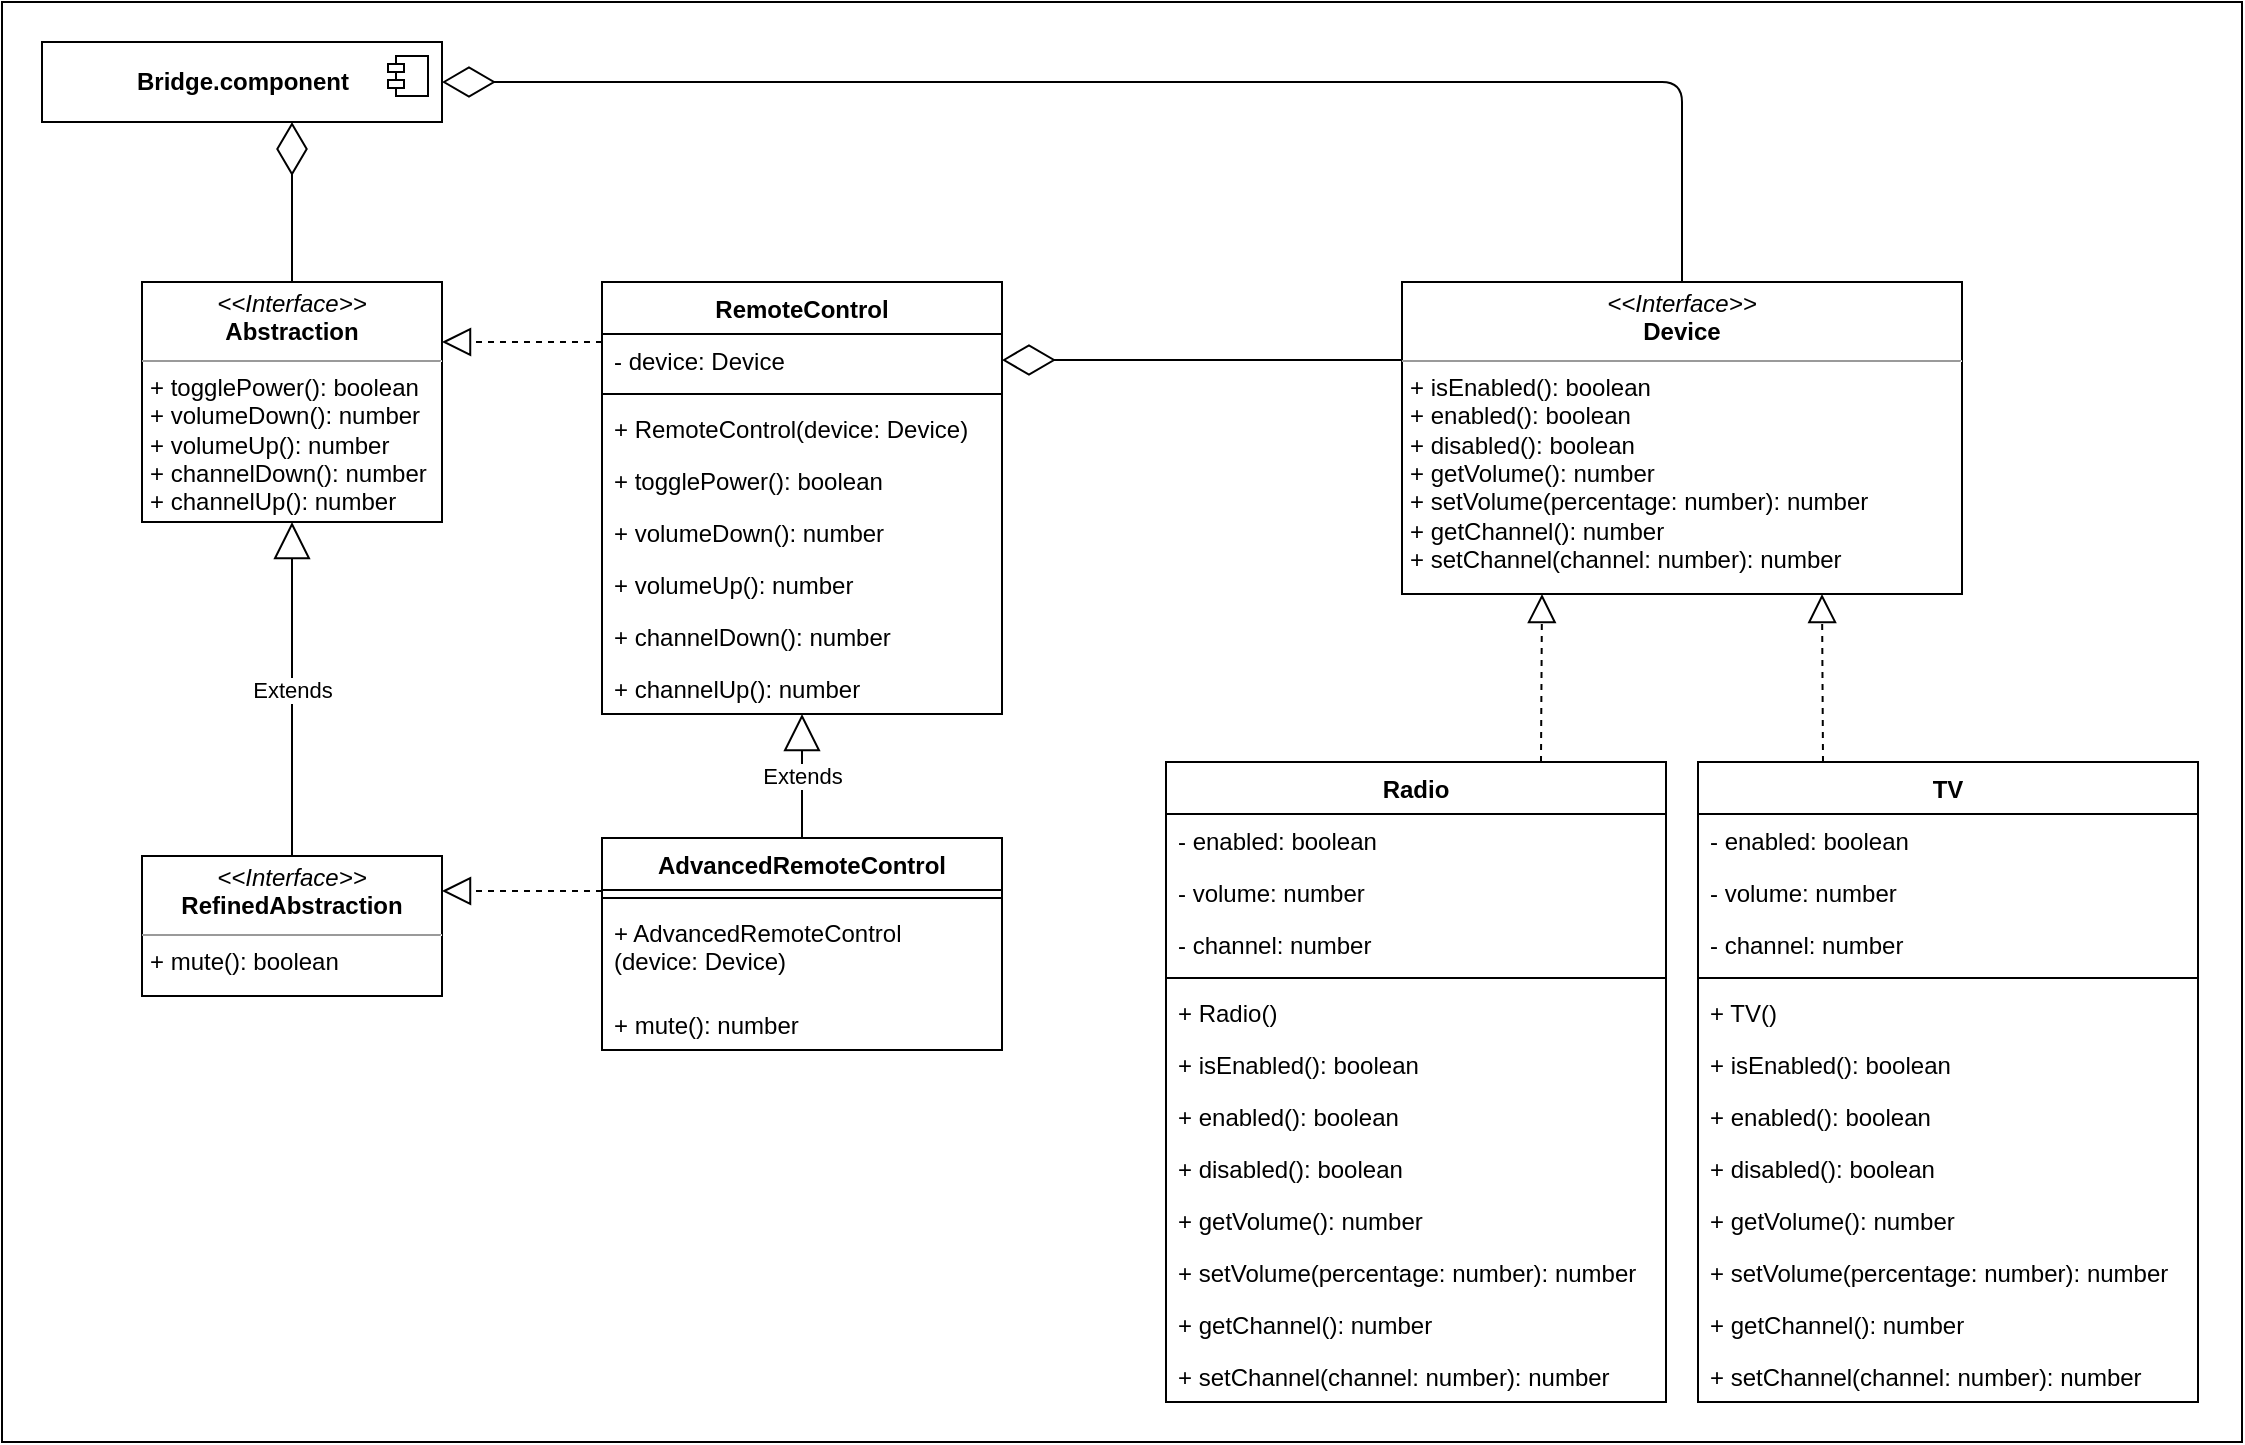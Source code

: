 <mxfile version="13.10.0" type="device"><diagram id="2FXh9ny4t444UZ994ZfJ" name="Page-1"><mxGraphModel dx="1441" dy="807" grid="1" gridSize="10" guides="1" tooltips="1" connect="1" arrows="1" fold="1" page="1" pageScale="1" pageWidth="827" pageHeight="1169" math="0" shadow="0"><root><mxCell id="0"/><mxCell id="1" parent="0"/><mxCell id="4IHpVcgJ2WoFDpqDdLAz-54" value="" style="rounded=0;whiteSpace=wrap;html=1;" vertex="1" parent="1"><mxGeometry x="20" y="60" width="1120" height="720" as="geometry"/></mxCell><mxCell id="4IHpVcgJ2WoFDpqDdLAz-1" value="Bridge.component" style="html=1;dropTarget=0;fontStyle=1" vertex="1" parent="1"><mxGeometry x="40" y="80" width="200" height="40" as="geometry"/></mxCell><mxCell id="4IHpVcgJ2WoFDpqDdLAz-2" value="" style="shape=module;jettyWidth=8;jettyHeight=4;" vertex="1" parent="4IHpVcgJ2WoFDpqDdLAz-1"><mxGeometry x="1" width="20" height="20" relative="1" as="geometry"><mxPoint x="-27" y="7" as="offset"/></mxGeometry></mxCell><mxCell id="4IHpVcgJ2WoFDpqDdLAz-3" value="&lt;p style=&quot;margin: 0px ; margin-top: 4px ; text-align: center&quot;&gt;&lt;i&gt;&amp;lt;&amp;lt;Interface&amp;gt;&amp;gt;&lt;/i&gt;&lt;br&gt;&lt;b&gt;Abstraction&lt;/b&gt;&lt;/p&gt;&lt;hr size=&quot;1&quot;&gt;&lt;p style=&quot;margin: 0px ; margin-left: 4px&quot;&gt;&lt;/p&gt;&lt;p style=&quot;margin: 0px ; margin-left: 4px&quot;&gt;+ togglePower(): boolean&lt;/p&gt;&lt;p style=&quot;margin: 0px ; margin-left: 4px&quot;&gt;+ volumeDown(): number&lt;/p&gt;&lt;p style=&quot;margin: 0px ; margin-left: 4px&quot;&gt;+ volumeUp(): number&lt;/p&gt;&lt;p style=&quot;margin: 0px ; margin-left: 4px&quot;&gt;+ channelDown(): number&lt;/p&gt;&lt;p style=&quot;margin: 0px ; margin-left: 4px&quot;&gt;+ channelUp(): number&lt;/p&gt;" style="verticalAlign=top;align=left;overflow=fill;fontSize=12;fontFamily=Helvetica;html=1;" vertex="1" parent="1"><mxGeometry x="90" y="200" width="150" height="120" as="geometry"/></mxCell><mxCell id="4IHpVcgJ2WoFDpqDdLAz-4" value="&lt;p style=&quot;margin: 0px ; margin-top: 4px ; text-align: center&quot;&gt;&lt;i&gt;&amp;lt;&amp;lt;Interface&amp;gt;&amp;gt;&lt;/i&gt;&lt;br&gt;&lt;b&gt;RefinedAbstraction&lt;/b&gt;&lt;/p&gt;&lt;hr size=&quot;1&quot;&gt;&lt;p style=&quot;margin: 0px ; margin-left: 4px&quot;&gt;&lt;/p&gt;&lt;p style=&quot;margin: 0px ; margin-left: 4px&quot;&gt;+ mute(): boolean&lt;/p&gt;" style="verticalAlign=top;align=left;overflow=fill;fontSize=12;fontFamily=Helvetica;html=1;" vertex="1" parent="1"><mxGeometry x="90" y="487" width="150" height="70" as="geometry"/></mxCell><mxCell id="4IHpVcgJ2WoFDpqDdLAz-5" value="Extends" style="endArrow=block;endSize=16;endFill=0;html=1;entryX=0.5;entryY=1;entryDx=0;entryDy=0;exitX=0.5;exitY=0;exitDx=0;exitDy=0;" edge="1" parent="1" source="4IHpVcgJ2WoFDpqDdLAz-4" target="4IHpVcgJ2WoFDpqDdLAz-3"><mxGeometry width="160" relative="1" as="geometry"><mxPoint x="240" y="520" as="sourcePoint"/><mxPoint x="400" y="520" as="targetPoint"/></mxGeometry></mxCell><mxCell id="4IHpVcgJ2WoFDpqDdLAz-6" value="RemoteControl" style="swimlane;fontStyle=1;align=center;verticalAlign=top;childLayout=stackLayout;horizontal=1;startSize=26;horizontalStack=0;resizeParent=1;resizeParentMax=0;resizeLast=0;collapsible=1;marginBottom=0;" vertex="1" parent="1"><mxGeometry x="320" y="200" width="200" height="216" as="geometry"/></mxCell><mxCell id="4IHpVcgJ2WoFDpqDdLAz-7" value="- device: Device" style="text;strokeColor=none;fillColor=none;align=left;verticalAlign=top;spacingLeft=4;spacingRight=4;overflow=hidden;rotatable=0;points=[[0,0.5],[1,0.5]];portConstraint=eastwest;" vertex="1" parent="4IHpVcgJ2WoFDpqDdLAz-6"><mxGeometry y="26" width="200" height="26" as="geometry"/></mxCell><mxCell id="4IHpVcgJ2WoFDpqDdLAz-8" value="" style="line;strokeWidth=1;fillColor=none;align=left;verticalAlign=middle;spacingTop=-1;spacingLeft=3;spacingRight=3;rotatable=0;labelPosition=right;points=[];portConstraint=eastwest;" vertex="1" parent="4IHpVcgJ2WoFDpqDdLAz-6"><mxGeometry y="52" width="200" height="8" as="geometry"/></mxCell><mxCell id="4IHpVcgJ2WoFDpqDdLAz-31" value="+ RemoteControl(device: Device)" style="text;strokeColor=none;fillColor=none;align=left;verticalAlign=top;spacingLeft=4;spacingRight=4;overflow=hidden;rotatable=0;points=[[0,0.5],[1,0.5]];portConstraint=eastwest;" vertex="1" parent="4IHpVcgJ2WoFDpqDdLAz-6"><mxGeometry y="60" width="200" height="26" as="geometry"/></mxCell><mxCell id="4IHpVcgJ2WoFDpqDdLAz-9" value="+ togglePower(): boolean" style="text;strokeColor=none;fillColor=none;align=left;verticalAlign=top;spacingLeft=4;spacingRight=4;overflow=hidden;rotatable=0;points=[[0,0.5],[1,0.5]];portConstraint=eastwest;" vertex="1" parent="4IHpVcgJ2WoFDpqDdLAz-6"><mxGeometry y="86" width="200" height="26" as="geometry"/></mxCell><mxCell id="4IHpVcgJ2WoFDpqDdLAz-10" value="+ volumeDown(): number" style="text;strokeColor=none;fillColor=none;align=left;verticalAlign=top;spacingLeft=4;spacingRight=4;overflow=hidden;rotatable=0;points=[[0,0.5],[1,0.5]];portConstraint=eastwest;" vertex="1" parent="4IHpVcgJ2WoFDpqDdLAz-6"><mxGeometry y="112" width="200" height="26" as="geometry"/></mxCell><mxCell id="4IHpVcgJ2WoFDpqDdLAz-11" value="+ volumeUp(): number&#10;" style="text;strokeColor=none;fillColor=none;align=left;verticalAlign=top;spacingLeft=4;spacingRight=4;overflow=hidden;rotatable=0;points=[[0,0.5],[1,0.5]];portConstraint=eastwest;" vertex="1" parent="4IHpVcgJ2WoFDpqDdLAz-6"><mxGeometry y="138" width="200" height="26" as="geometry"/></mxCell><mxCell id="4IHpVcgJ2WoFDpqDdLAz-12" value="+ channelDown(): number" style="text;strokeColor=none;fillColor=none;align=left;verticalAlign=top;spacingLeft=4;spacingRight=4;overflow=hidden;rotatable=0;points=[[0,0.5],[1,0.5]];portConstraint=eastwest;" vertex="1" parent="4IHpVcgJ2WoFDpqDdLAz-6"><mxGeometry y="164" width="200" height="26" as="geometry"/></mxCell><mxCell id="4IHpVcgJ2WoFDpqDdLAz-13" value="+ channelUp(): number" style="text;strokeColor=none;fillColor=none;align=left;verticalAlign=top;spacingLeft=4;spacingRight=4;overflow=hidden;rotatable=0;points=[[0,0.5],[1,0.5]];portConstraint=eastwest;" vertex="1" parent="4IHpVcgJ2WoFDpqDdLAz-6"><mxGeometry y="190" width="200" height="26" as="geometry"/></mxCell><mxCell id="4IHpVcgJ2WoFDpqDdLAz-14" value="" style="endArrow=block;dashed=1;endFill=0;endSize=12;html=1;entryX=1;entryY=0.25;entryDx=0;entryDy=0;exitX=0;exitY=0.154;exitDx=0;exitDy=0;exitPerimeter=0;" edge="1" parent="1" source="4IHpVcgJ2WoFDpqDdLAz-7" target="4IHpVcgJ2WoFDpqDdLAz-3"><mxGeometry width="160" relative="1" as="geometry"><mxPoint x="400" y="70" as="sourcePoint"/><mxPoint x="560" y="70" as="targetPoint"/></mxGeometry></mxCell><mxCell id="4IHpVcgJ2WoFDpqDdLAz-15" value="AdvancedRemoteControl" style="swimlane;fontStyle=1;align=center;verticalAlign=top;childLayout=stackLayout;horizontal=1;startSize=26;horizontalStack=0;resizeParent=1;resizeParentMax=0;resizeLast=0;collapsible=1;marginBottom=0;" vertex="1" parent="1"><mxGeometry x="320" y="478" width="200" height="106" as="geometry"/></mxCell><mxCell id="4IHpVcgJ2WoFDpqDdLAz-17" value="" style="line;strokeWidth=1;fillColor=none;align=left;verticalAlign=middle;spacingTop=-1;spacingLeft=3;spacingRight=3;rotatable=0;labelPosition=right;points=[];portConstraint=eastwest;" vertex="1" parent="4IHpVcgJ2WoFDpqDdLAz-15"><mxGeometry y="26" width="200" height="8" as="geometry"/></mxCell><mxCell id="4IHpVcgJ2WoFDpqDdLAz-18" value="+ AdvancedRemoteControl&#10;(device: Device)" style="text;strokeColor=none;fillColor=none;align=left;verticalAlign=top;spacingLeft=4;spacingRight=4;overflow=hidden;rotatable=0;points=[[0,0.5],[1,0.5]];portConstraint=eastwest;" vertex="1" parent="4IHpVcgJ2WoFDpqDdLAz-15"><mxGeometry y="34" width="200" height="46" as="geometry"/></mxCell><mxCell id="4IHpVcgJ2WoFDpqDdLAz-30" value="+ mute(): number" style="text;strokeColor=none;fillColor=none;align=left;verticalAlign=top;spacingLeft=4;spacingRight=4;overflow=hidden;rotatable=0;points=[[0,0.5],[1,0.5]];portConstraint=eastwest;" vertex="1" parent="4IHpVcgJ2WoFDpqDdLAz-15"><mxGeometry y="80" width="200" height="26" as="geometry"/></mxCell><mxCell id="4IHpVcgJ2WoFDpqDdLAz-19" value="" style="endArrow=block;dashed=1;endFill=0;endSize=12;html=1;entryX=1;entryY=0.25;entryDx=0;entryDy=0;exitX=0;exitY=0.25;exitDx=0;exitDy=0;" edge="1" parent="1" source="4IHpVcgJ2WoFDpqDdLAz-15" target="4IHpVcgJ2WoFDpqDdLAz-4"><mxGeometry width="160" relative="1" as="geometry"><mxPoint x="240" y="607" as="sourcePoint"/><mxPoint x="400" y="607" as="targetPoint"/></mxGeometry></mxCell><mxCell id="4IHpVcgJ2WoFDpqDdLAz-20" value="Extends" style="endArrow=block;endSize=16;endFill=0;html=1;entryX=0.5;entryY=1;entryDx=0;entryDy=0;entryPerimeter=0;exitX=0.5;exitY=0;exitDx=0;exitDy=0;" edge="1" parent="1" source="4IHpVcgJ2WoFDpqDdLAz-15" target="4IHpVcgJ2WoFDpqDdLAz-13"><mxGeometry width="160" relative="1" as="geometry"><mxPoint x="370" y="580" as="sourcePoint"/><mxPoint x="530" y="580" as="targetPoint"/></mxGeometry></mxCell><mxCell id="4IHpVcgJ2WoFDpqDdLAz-21" value="" style="endArrow=diamondThin;endFill=0;endSize=24;html=1;exitX=0.5;exitY=0;exitDx=0;exitDy=0;entryX=0.625;entryY=1;entryDx=0;entryDy=0;entryPerimeter=0;" edge="1" parent="1" source="4IHpVcgJ2WoFDpqDdLAz-3" target="4IHpVcgJ2WoFDpqDdLAz-1"><mxGeometry width="160" relative="1" as="geometry"><mxPoint x="420" y="70" as="sourcePoint"/><mxPoint x="240" y="150" as="targetPoint"/></mxGeometry></mxCell><mxCell id="4IHpVcgJ2WoFDpqDdLAz-22" value="&lt;p style=&quot;margin: 0px ; margin-top: 4px ; text-align: center&quot;&gt;&lt;i&gt;&amp;lt;&amp;lt;Interface&amp;gt;&amp;gt;&lt;/i&gt;&lt;br&gt;&lt;b&gt;Device&lt;/b&gt;&lt;/p&gt;&lt;hr size=&quot;1&quot;&gt;&lt;p style=&quot;margin: 0px ; margin-left: 4px&quot;&gt;+ isEnabled(): boolean&lt;/p&gt;&lt;p style=&quot;margin: 0px ; margin-left: 4px&quot;&gt;+ enabled(): boolean&lt;/p&gt;&lt;p style=&quot;margin: 0px ; margin-left: 4px&quot;&gt;+ disabled(): boolean&lt;/p&gt;&lt;p style=&quot;margin: 0px ; margin-left: 4px&quot;&gt;+ getVolume(): number&lt;/p&gt;&lt;p style=&quot;margin: 0px ; margin-left: 4px&quot;&gt;+ setVolume(percentage: number): number&lt;/p&gt;&lt;p style=&quot;margin: 0px ; margin-left: 4px&quot;&gt;+ getChannel(): number&lt;/p&gt;&lt;p style=&quot;margin: 0px ; margin-left: 4px&quot;&gt;+ setChannel(channel: number): number&lt;/p&gt;" style="verticalAlign=top;align=left;overflow=fill;fontSize=12;fontFamily=Helvetica;html=1;" vertex="1" parent="1"><mxGeometry x="720" y="200" width="280" height="156" as="geometry"/></mxCell><mxCell id="4IHpVcgJ2WoFDpqDdLAz-23" value="" style="endArrow=diamondThin;endFill=0;endSize=24;html=1;entryX=1;entryY=0.5;entryDx=0;entryDy=0;exitX=0;exitY=0.25;exitDx=0;exitDy=0;" edge="1" parent="1" source="4IHpVcgJ2WoFDpqDdLAz-22" target="4IHpVcgJ2WoFDpqDdLAz-7"><mxGeometry width="160" relative="1" as="geometry"><mxPoint x="550" y="110" as="sourcePoint"/><mxPoint x="710" y="110" as="targetPoint"/></mxGeometry></mxCell><mxCell id="4IHpVcgJ2WoFDpqDdLAz-24" value="Radio" style="swimlane;fontStyle=1;align=center;verticalAlign=top;childLayout=stackLayout;horizontal=1;startSize=26;horizontalStack=0;resizeParent=1;resizeParentMax=0;resizeLast=0;collapsible=1;marginBottom=0;" vertex="1" parent="1"><mxGeometry x="602" y="440" width="250" height="320" as="geometry"/></mxCell><mxCell id="4IHpVcgJ2WoFDpqDdLAz-25" value="- enabled: boolean" style="text;strokeColor=none;fillColor=none;align=left;verticalAlign=top;spacingLeft=4;spacingRight=4;overflow=hidden;rotatable=0;points=[[0,0.5],[1,0.5]];portConstraint=eastwest;" vertex="1" parent="4IHpVcgJ2WoFDpqDdLAz-24"><mxGeometry y="26" width="250" height="26" as="geometry"/></mxCell><mxCell id="4IHpVcgJ2WoFDpqDdLAz-27" value="- volume: number" style="text;strokeColor=none;fillColor=none;align=left;verticalAlign=top;spacingLeft=4;spacingRight=4;overflow=hidden;rotatable=0;points=[[0,0.5],[1,0.5]];portConstraint=eastwest;" vertex="1" parent="4IHpVcgJ2WoFDpqDdLAz-24"><mxGeometry y="52" width="250" height="26" as="geometry"/></mxCell><mxCell id="4IHpVcgJ2WoFDpqDdLAz-29" value="- channel: number" style="text;strokeColor=none;fillColor=none;align=left;verticalAlign=top;spacingLeft=4;spacingRight=4;overflow=hidden;rotatable=0;points=[[0,0.5],[1,0.5]];portConstraint=eastwest;" vertex="1" parent="4IHpVcgJ2WoFDpqDdLAz-24"><mxGeometry y="78" width="250" height="26" as="geometry"/></mxCell><mxCell id="4IHpVcgJ2WoFDpqDdLAz-26" value="" style="line;strokeWidth=1;fillColor=none;align=left;verticalAlign=middle;spacingTop=-1;spacingLeft=3;spacingRight=3;rotatable=0;labelPosition=right;points=[];portConstraint=eastwest;" vertex="1" parent="4IHpVcgJ2WoFDpqDdLAz-24"><mxGeometry y="104" width="250" height="8" as="geometry"/></mxCell><mxCell id="4IHpVcgJ2WoFDpqDdLAz-28" value="+ Radio()" style="text;strokeColor=none;fillColor=none;align=left;verticalAlign=top;spacingLeft=4;spacingRight=4;overflow=hidden;rotatable=0;points=[[0,0.5],[1,0.5]];portConstraint=eastwest;" vertex="1" parent="4IHpVcgJ2WoFDpqDdLAz-24"><mxGeometry y="112" width="250" height="26" as="geometry"/></mxCell><mxCell id="4IHpVcgJ2WoFDpqDdLAz-32" value="+ isEnabled(): boolean" style="text;strokeColor=none;fillColor=none;align=left;verticalAlign=top;spacingLeft=4;spacingRight=4;overflow=hidden;rotatable=0;points=[[0,0.5],[1,0.5]];portConstraint=eastwest;" vertex="1" parent="4IHpVcgJ2WoFDpqDdLAz-24"><mxGeometry y="138" width="250" height="26" as="geometry"/></mxCell><mxCell id="4IHpVcgJ2WoFDpqDdLAz-33" value="+ enabled(): boolean" style="text;strokeColor=none;fillColor=none;align=left;verticalAlign=top;spacingLeft=4;spacingRight=4;overflow=hidden;rotatable=0;points=[[0,0.5],[1,0.5]];portConstraint=eastwest;" vertex="1" parent="4IHpVcgJ2WoFDpqDdLAz-24"><mxGeometry y="164" width="250" height="26" as="geometry"/></mxCell><mxCell id="4IHpVcgJ2WoFDpqDdLAz-34" value="+ disabled(): boolean" style="text;strokeColor=none;fillColor=none;align=left;verticalAlign=top;spacingLeft=4;spacingRight=4;overflow=hidden;rotatable=0;points=[[0,0.5],[1,0.5]];portConstraint=eastwest;" vertex="1" parent="4IHpVcgJ2WoFDpqDdLAz-24"><mxGeometry y="190" width="250" height="26" as="geometry"/></mxCell><mxCell id="4IHpVcgJ2WoFDpqDdLAz-35" value="+ getVolume(): number" style="text;strokeColor=none;fillColor=none;align=left;verticalAlign=top;spacingLeft=4;spacingRight=4;overflow=hidden;rotatable=0;points=[[0,0.5],[1,0.5]];portConstraint=eastwest;" vertex="1" parent="4IHpVcgJ2WoFDpqDdLAz-24"><mxGeometry y="216" width="250" height="26" as="geometry"/></mxCell><mxCell id="4IHpVcgJ2WoFDpqDdLAz-36" value="+ setVolume(percentage: number): number" style="text;strokeColor=none;fillColor=none;align=left;verticalAlign=top;spacingLeft=4;spacingRight=4;overflow=hidden;rotatable=0;points=[[0,0.5],[1,0.5]];portConstraint=eastwest;" vertex="1" parent="4IHpVcgJ2WoFDpqDdLAz-24"><mxGeometry y="242" width="250" height="26" as="geometry"/></mxCell><mxCell id="4IHpVcgJ2WoFDpqDdLAz-37" value="+ getChannel(): number" style="text;strokeColor=none;fillColor=none;align=left;verticalAlign=top;spacingLeft=4;spacingRight=4;overflow=hidden;rotatable=0;points=[[0,0.5],[1,0.5]];portConstraint=eastwest;" vertex="1" parent="4IHpVcgJ2WoFDpqDdLAz-24"><mxGeometry y="268" width="250" height="26" as="geometry"/></mxCell><mxCell id="4IHpVcgJ2WoFDpqDdLAz-38" value="+ setChannel(channel: number): number" style="text;strokeColor=none;fillColor=none;align=left;verticalAlign=top;spacingLeft=4;spacingRight=4;overflow=hidden;rotatable=0;points=[[0,0.5],[1,0.5]];portConstraint=eastwest;" vertex="1" parent="4IHpVcgJ2WoFDpqDdLAz-24"><mxGeometry y="294" width="250" height="26" as="geometry"/></mxCell><mxCell id="4IHpVcgJ2WoFDpqDdLAz-39" value="TV" style="swimlane;fontStyle=1;align=center;verticalAlign=top;childLayout=stackLayout;horizontal=1;startSize=26;horizontalStack=0;resizeParent=1;resizeParentMax=0;resizeLast=0;collapsible=1;marginBottom=0;" vertex="1" parent="1"><mxGeometry x="868" y="440" width="250" height="320" as="geometry"/></mxCell><mxCell id="4IHpVcgJ2WoFDpqDdLAz-40" value="- enabled: boolean" style="text;strokeColor=none;fillColor=none;align=left;verticalAlign=top;spacingLeft=4;spacingRight=4;overflow=hidden;rotatable=0;points=[[0,0.5],[1,0.5]];portConstraint=eastwest;" vertex="1" parent="4IHpVcgJ2WoFDpqDdLAz-39"><mxGeometry y="26" width="250" height="26" as="geometry"/></mxCell><mxCell id="4IHpVcgJ2WoFDpqDdLAz-41" value="- volume: number" style="text;strokeColor=none;fillColor=none;align=left;verticalAlign=top;spacingLeft=4;spacingRight=4;overflow=hidden;rotatable=0;points=[[0,0.5],[1,0.5]];portConstraint=eastwest;" vertex="1" parent="4IHpVcgJ2WoFDpqDdLAz-39"><mxGeometry y="52" width="250" height="26" as="geometry"/></mxCell><mxCell id="4IHpVcgJ2WoFDpqDdLAz-42" value="- channel: number" style="text;strokeColor=none;fillColor=none;align=left;verticalAlign=top;spacingLeft=4;spacingRight=4;overflow=hidden;rotatable=0;points=[[0,0.5],[1,0.5]];portConstraint=eastwest;" vertex="1" parent="4IHpVcgJ2WoFDpqDdLAz-39"><mxGeometry y="78" width="250" height="26" as="geometry"/></mxCell><mxCell id="4IHpVcgJ2WoFDpqDdLAz-43" value="" style="line;strokeWidth=1;fillColor=none;align=left;verticalAlign=middle;spacingTop=-1;spacingLeft=3;spacingRight=3;rotatable=0;labelPosition=right;points=[];portConstraint=eastwest;" vertex="1" parent="4IHpVcgJ2WoFDpqDdLAz-39"><mxGeometry y="104" width="250" height="8" as="geometry"/></mxCell><mxCell id="4IHpVcgJ2WoFDpqDdLAz-44" value="+ TV()" style="text;strokeColor=none;fillColor=none;align=left;verticalAlign=top;spacingLeft=4;spacingRight=4;overflow=hidden;rotatable=0;points=[[0,0.5],[1,0.5]];portConstraint=eastwest;" vertex="1" parent="4IHpVcgJ2WoFDpqDdLAz-39"><mxGeometry y="112" width="250" height="26" as="geometry"/></mxCell><mxCell id="4IHpVcgJ2WoFDpqDdLAz-45" value="+ isEnabled(): boolean" style="text;strokeColor=none;fillColor=none;align=left;verticalAlign=top;spacingLeft=4;spacingRight=4;overflow=hidden;rotatable=0;points=[[0,0.5],[1,0.5]];portConstraint=eastwest;" vertex="1" parent="4IHpVcgJ2WoFDpqDdLAz-39"><mxGeometry y="138" width="250" height="26" as="geometry"/></mxCell><mxCell id="4IHpVcgJ2WoFDpqDdLAz-46" value="+ enabled(): boolean" style="text;strokeColor=none;fillColor=none;align=left;verticalAlign=top;spacingLeft=4;spacingRight=4;overflow=hidden;rotatable=0;points=[[0,0.5],[1,0.5]];portConstraint=eastwest;" vertex="1" parent="4IHpVcgJ2WoFDpqDdLAz-39"><mxGeometry y="164" width="250" height="26" as="geometry"/></mxCell><mxCell id="4IHpVcgJ2WoFDpqDdLAz-47" value="+ disabled(): boolean" style="text;strokeColor=none;fillColor=none;align=left;verticalAlign=top;spacingLeft=4;spacingRight=4;overflow=hidden;rotatable=0;points=[[0,0.5],[1,0.5]];portConstraint=eastwest;" vertex="1" parent="4IHpVcgJ2WoFDpqDdLAz-39"><mxGeometry y="190" width="250" height="26" as="geometry"/></mxCell><mxCell id="4IHpVcgJ2WoFDpqDdLAz-48" value="+ getVolume(): number" style="text;strokeColor=none;fillColor=none;align=left;verticalAlign=top;spacingLeft=4;spacingRight=4;overflow=hidden;rotatable=0;points=[[0,0.5],[1,0.5]];portConstraint=eastwest;" vertex="1" parent="4IHpVcgJ2WoFDpqDdLAz-39"><mxGeometry y="216" width="250" height="26" as="geometry"/></mxCell><mxCell id="4IHpVcgJ2WoFDpqDdLAz-49" value="+ setVolume(percentage: number): number" style="text;strokeColor=none;fillColor=none;align=left;verticalAlign=top;spacingLeft=4;spacingRight=4;overflow=hidden;rotatable=0;points=[[0,0.5],[1,0.5]];portConstraint=eastwest;" vertex="1" parent="4IHpVcgJ2WoFDpqDdLAz-39"><mxGeometry y="242" width="250" height="26" as="geometry"/></mxCell><mxCell id="4IHpVcgJ2WoFDpqDdLAz-50" value="+ getChannel(): number" style="text;strokeColor=none;fillColor=none;align=left;verticalAlign=top;spacingLeft=4;spacingRight=4;overflow=hidden;rotatable=0;points=[[0,0.5],[1,0.5]];portConstraint=eastwest;" vertex="1" parent="4IHpVcgJ2WoFDpqDdLAz-39"><mxGeometry y="268" width="250" height="26" as="geometry"/></mxCell><mxCell id="4IHpVcgJ2WoFDpqDdLAz-51" value="+ setChannel(channel: number): number" style="text;strokeColor=none;fillColor=none;align=left;verticalAlign=top;spacingLeft=4;spacingRight=4;overflow=hidden;rotatable=0;points=[[0,0.5],[1,0.5]];portConstraint=eastwest;" vertex="1" parent="4IHpVcgJ2WoFDpqDdLAz-39"><mxGeometry y="294" width="250" height="26" as="geometry"/></mxCell><mxCell id="4IHpVcgJ2WoFDpqDdLAz-52" value="" style="endArrow=block;dashed=1;endFill=0;endSize=12;html=1;entryX=0.25;entryY=1;entryDx=0;entryDy=0;exitX=0.75;exitY=0;exitDx=0;exitDy=0;" edge="1" parent="1" source="4IHpVcgJ2WoFDpqDdLAz-24" target="4IHpVcgJ2WoFDpqDdLAz-22"><mxGeometry width="160" relative="1" as="geometry"><mxPoint x="650" y="410" as="sourcePoint"/><mxPoint x="810" y="410" as="targetPoint"/></mxGeometry></mxCell><mxCell id="4IHpVcgJ2WoFDpqDdLAz-53" value="" style="endArrow=block;dashed=1;endFill=0;endSize=12;html=1;entryX=0.75;entryY=1;entryDx=0;entryDy=0;exitX=0.25;exitY=0;exitDx=0;exitDy=0;" edge="1" parent="1" source="4IHpVcgJ2WoFDpqDdLAz-39" target="4IHpVcgJ2WoFDpqDdLAz-22"><mxGeometry width="160" relative="1" as="geometry"><mxPoint x="810" y="380" as="sourcePoint"/><mxPoint x="970" y="380" as="targetPoint"/></mxGeometry></mxCell><mxCell id="4IHpVcgJ2WoFDpqDdLAz-55" value="" style="endArrow=diamondThin;endFill=0;endSize=24;html=1;entryX=1;entryY=0.5;entryDx=0;entryDy=0;exitX=0.5;exitY=0;exitDx=0;exitDy=0;" edge="1" parent="1" source="4IHpVcgJ2WoFDpqDdLAz-22" target="4IHpVcgJ2WoFDpqDdLAz-1"><mxGeometry width="160" relative="1" as="geometry"><mxPoint x="680" y="120" as="sourcePoint"/><mxPoint x="840" y="120" as="targetPoint"/><Array as="points"><mxPoint x="860" y="100"/></Array></mxGeometry></mxCell></root></mxGraphModel></diagram></mxfile>